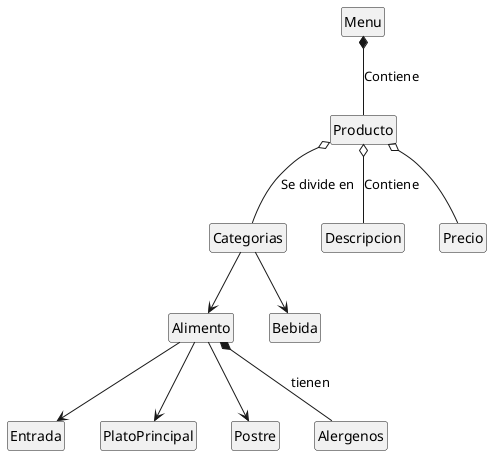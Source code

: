 @startuml

hide empty members
hide circle

class Menu

class Producto

class Categorias

class Descripcion

class Precio

class Entrada

class PlatoPrincipal

class Postre

class Alimento

class Bebida

class Alergenos

Menu *-- Producto: Contiene

Producto o-- Descripcion: Contiene
Producto o-- Categorias: Se divide en
Producto o-- Precio

Categorias --> Alimento
Categorias --> Bebida

Alimento --> Entrada
Alimento --> PlatoPrincipal 
Alimento --> Postre
Alimento *-- Alergenos: tienen

@enduml